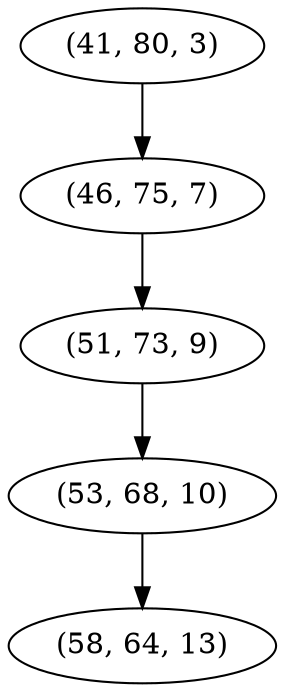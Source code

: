 digraph tree {
    "(41, 80, 3)";
    "(46, 75, 7)";
    "(51, 73, 9)";
    "(53, 68, 10)";
    "(58, 64, 13)";
    "(41, 80, 3)" -> "(46, 75, 7)";
    "(46, 75, 7)" -> "(51, 73, 9)";
    "(51, 73, 9)" -> "(53, 68, 10)";
    "(53, 68, 10)" -> "(58, 64, 13)";
}
